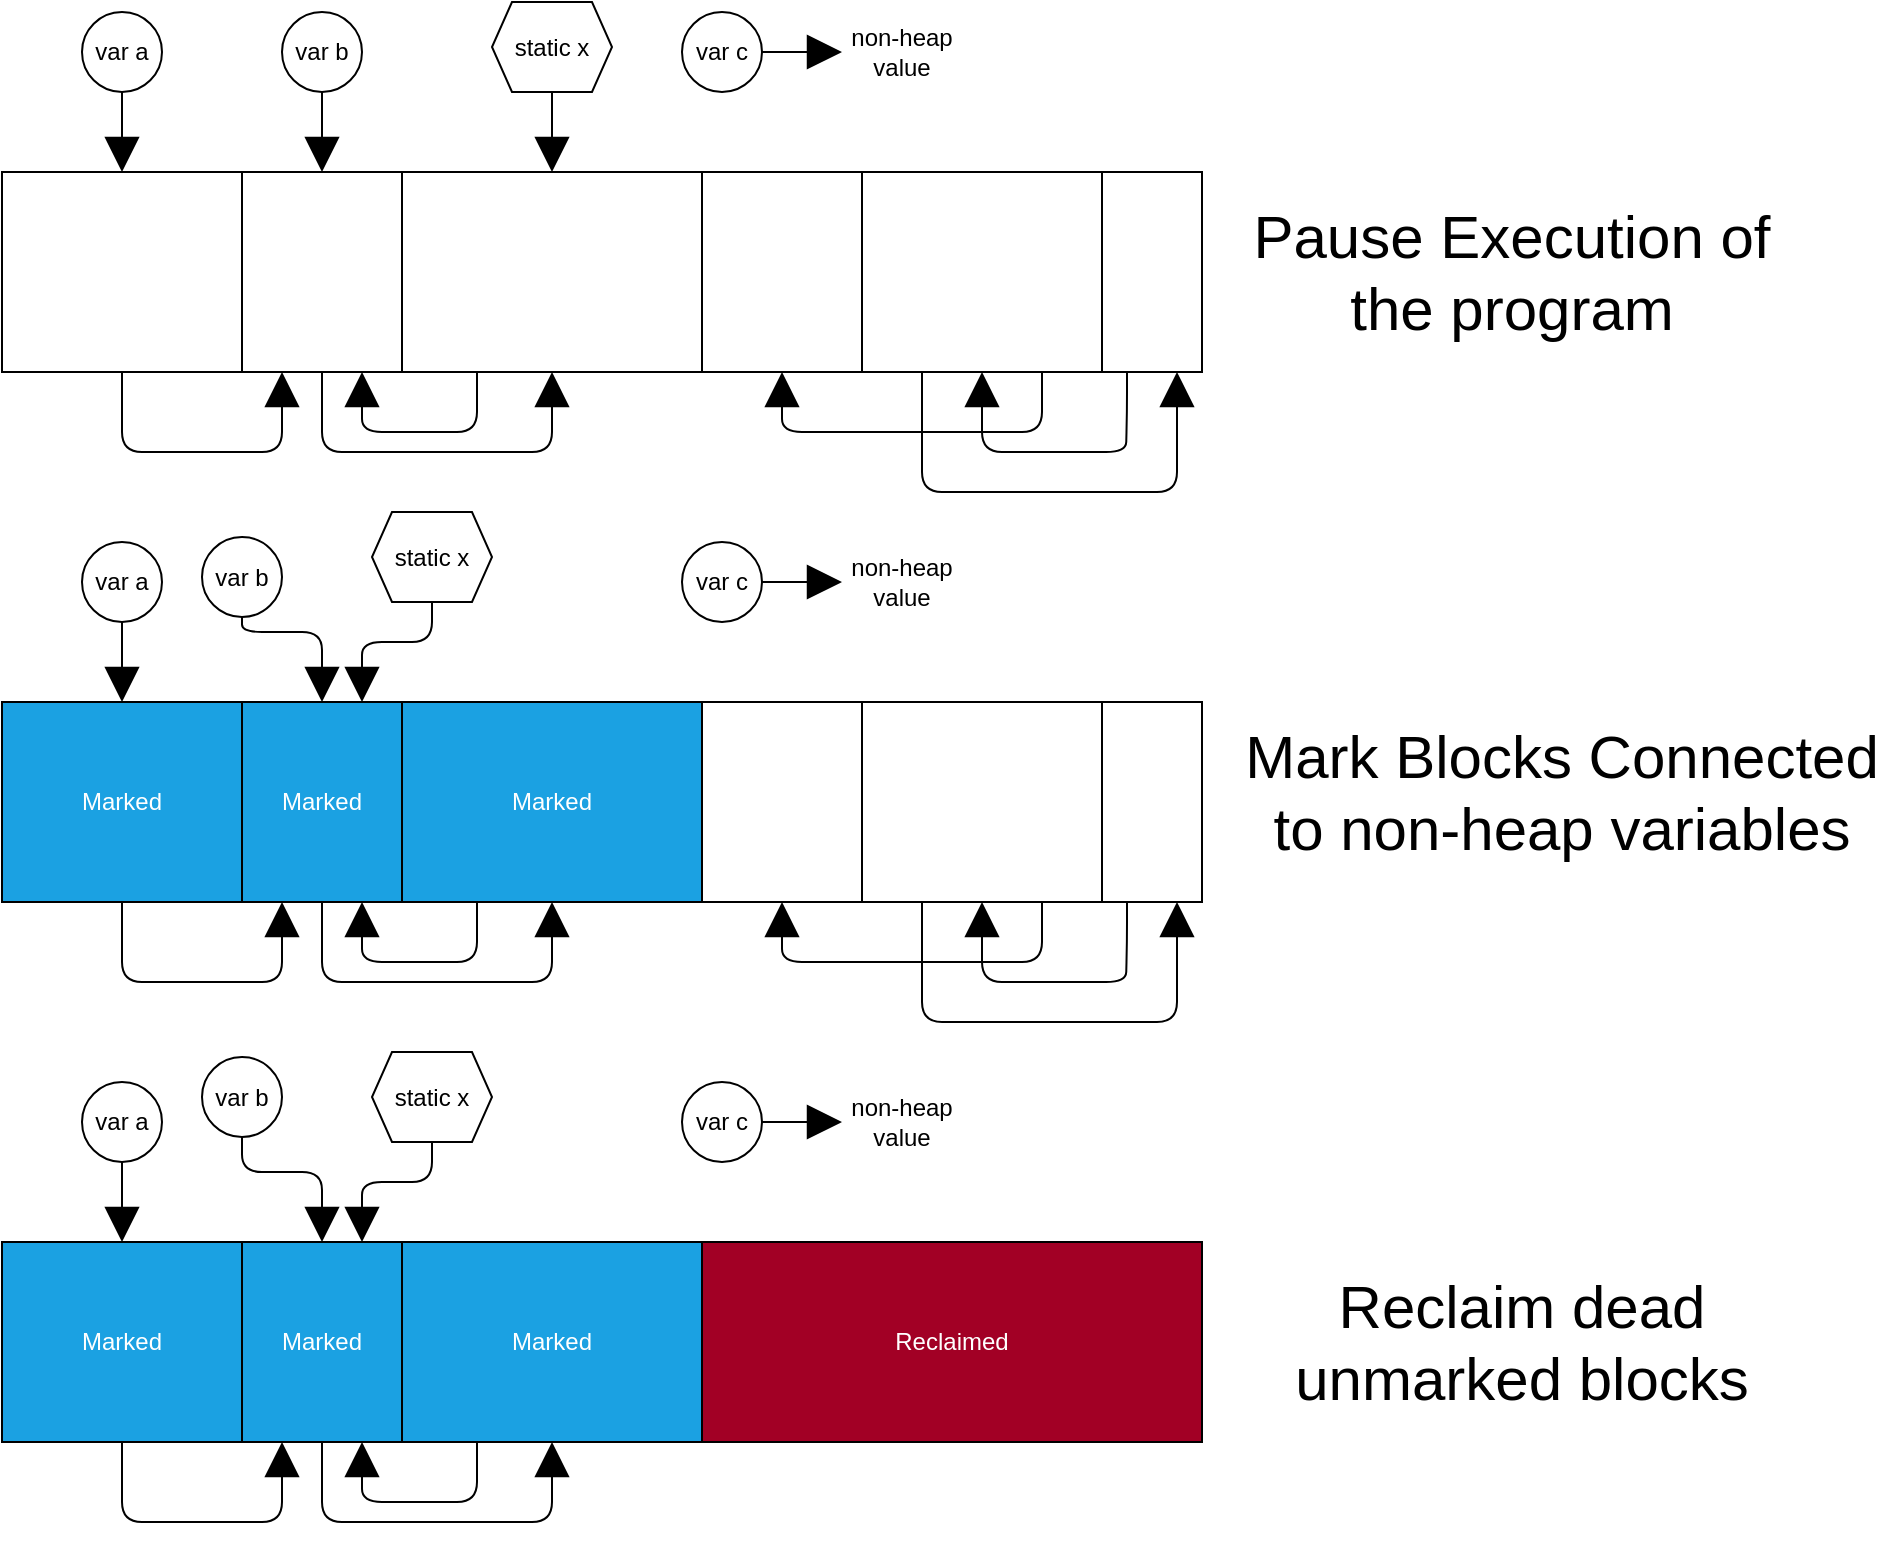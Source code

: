 <mxfile version="13.9.9" type="device"><diagram id="RISL7ghP8CadiXJLGln9" name="Page-1"><mxGraphModel dx="2172" dy="3032" grid="1" gridSize="10" guides="1" tooltips="1" connect="1" arrows="1" fold="1" page="1" pageScale="1" pageWidth="850" pageHeight="1100" math="0" shadow="0"><root><mxCell id="0"/><mxCell id="1" parent="0"/><mxCell id="tXSLC0ffGDFhMj-A_Qua-9" style="edgeStyle=orthogonalEdgeStyle;rounded=1;orthogonalLoop=1;jettySize=auto;html=1;exitX=0.5;exitY=1;exitDx=0;exitDy=0;endArrow=block;endFill=1;endSize=15;entryX=0.5;entryY=1;entryDx=0;entryDy=0;" edge="1" parent="1" source="2" target="3"><mxGeometry relative="1" as="geometry"><mxPoint x="440" y="180" as="targetPoint"/><Array as="points"><mxPoint x="320" y="200"/><mxPoint x="435" y="200"/></Array></mxGeometry></mxCell><mxCell id="2" value="" style="rounded=0;whiteSpace=wrap;html=1;" parent="1" vertex="1"><mxGeometry x="280" y="60" width="80" height="100" as="geometry"/></mxCell><mxCell id="tXSLC0ffGDFhMj-A_Qua-10" style="edgeStyle=orthogonalEdgeStyle;rounded=1;orthogonalLoop=1;jettySize=auto;html=1;exitX=0.25;exitY=1;exitDx=0;exitDy=0;entryX=0.75;entryY=1;entryDx=0;entryDy=0;endArrow=block;endFill=1;endSize=15;" edge="1" parent="1" source="3" target="2"><mxGeometry relative="1" as="geometry"/></mxCell><mxCell id="3" value="" style="rounded=0;whiteSpace=wrap;html=1;" parent="1" vertex="1"><mxGeometry x="360" y="60" width="150" height="100" as="geometry"/></mxCell><mxCell id="tXSLC0ffGDFhMj-A_Qua-14" style="edgeStyle=orthogonalEdgeStyle;rounded=1;orthogonalLoop=1;jettySize=auto;html=1;exitX=0.25;exitY=1;exitDx=0;exitDy=0;entryX=0.5;entryY=1;entryDx=0;entryDy=0;endArrow=block;endFill=1;endSize=15;" edge="1" parent="1" source="4" target="5"><mxGeometry relative="1" as="geometry"><Array as="points"><mxPoint x="722" y="180"/><mxPoint x="722" y="180"/><mxPoint x="722" y="200"/><mxPoint x="650" y="200"/></Array></mxGeometry></mxCell><mxCell id="4" value="" style="rounded=0;whiteSpace=wrap;html=1;" parent="1" vertex="1"><mxGeometry x="710" y="60" width="50" height="100" as="geometry"/></mxCell><mxCell id="tXSLC0ffGDFhMj-A_Qua-12" style="edgeStyle=orthogonalEdgeStyle;rounded=1;orthogonalLoop=1;jettySize=auto;html=1;exitX=0.25;exitY=1;exitDx=0;exitDy=0;entryX=0.75;entryY=1;entryDx=0;entryDy=0;endArrow=block;endFill=1;endSize=15;" edge="1" parent="1" source="5" target="4"><mxGeometry relative="1" as="geometry"><Array as="points"><mxPoint x="620" y="220"/><mxPoint x="748" y="220"/></Array></mxGeometry></mxCell><mxCell id="tXSLC0ffGDFhMj-A_Qua-15" style="edgeStyle=orthogonalEdgeStyle;rounded=1;orthogonalLoop=1;jettySize=auto;html=1;exitX=0.75;exitY=1;exitDx=0;exitDy=0;entryX=0.5;entryY=1;entryDx=0;entryDy=0;endArrow=block;endFill=1;endSize=15;" edge="1" parent="1" source="5" target="6"><mxGeometry relative="1" as="geometry"><Array as="points"><mxPoint x="680" y="190"/><mxPoint x="550" y="190"/></Array></mxGeometry></mxCell><mxCell id="5" value="" style="rounded=0;whiteSpace=wrap;html=1;" parent="1" vertex="1"><mxGeometry x="590" y="60" width="120" height="100" as="geometry"/></mxCell><mxCell id="6" value="" style="rounded=0;whiteSpace=wrap;html=1;" parent="1" vertex="1"><mxGeometry x="510" y="60" width="80" height="100" as="geometry"/></mxCell><mxCell id="8" style="edgeStyle=orthogonalEdgeStyle;html=1;exitX=0.5;exitY=1;exitDx=0;exitDy=0;endSize=15;endArrow=block;endFill=1;entryX=0.25;entryY=1;entryDx=0;entryDy=0;" parent="1" source="7" edge="1" target="2"><mxGeometry relative="1" as="geometry"><mxPoint x="300" y="240" as="targetPoint"/><Array as="points"><mxPoint x="220" y="200"/><mxPoint x="300" y="200"/></Array></mxGeometry></mxCell><mxCell id="7" value="" style="rounded=0;whiteSpace=wrap;html=1;" parent="1" vertex="1"><mxGeometry x="160" y="60" width="120" height="100" as="geometry"/></mxCell><mxCell id="tXSLC0ffGDFhMj-A_Qua-19" style="edgeStyle=orthogonalEdgeStyle;rounded=1;orthogonalLoop=1;jettySize=auto;html=1;exitX=0.5;exitY=1;exitDx=0;exitDy=0;entryX=0.5;entryY=0;entryDx=0;entryDy=0;endArrow=block;endFill=1;endSize=15;" edge="1" parent="1" source="tXSLC0ffGDFhMj-A_Qua-16" target="7"><mxGeometry relative="1" as="geometry"/></mxCell><mxCell id="tXSLC0ffGDFhMj-A_Qua-16" value="var a" style="ellipse;whiteSpace=wrap;html=1;aspect=fixed;" vertex="1" parent="1"><mxGeometry x="200" y="-20" width="40" height="40" as="geometry"/></mxCell><mxCell id="tXSLC0ffGDFhMj-A_Qua-20" style="edgeStyle=orthogonalEdgeStyle;rounded=1;orthogonalLoop=1;jettySize=auto;html=1;exitX=0.5;exitY=1;exitDx=0;exitDy=0;entryX=0.5;entryY=0;entryDx=0;entryDy=0;endArrow=block;endFill=1;endSize=15;" edge="1" parent="1" source="tXSLC0ffGDFhMj-A_Qua-17" target="2"><mxGeometry relative="1" as="geometry"/></mxCell><mxCell id="tXSLC0ffGDFhMj-A_Qua-17" value="var b" style="ellipse;whiteSpace=wrap;html=1;aspect=fixed;" vertex="1" parent="1"><mxGeometry x="300" y="-20" width="40" height="40" as="geometry"/></mxCell><mxCell id="tXSLC0ffGDFhMj-A_Qua-25" style="edgeStyle=orthogonalEdgeStyle;rounded=1;orthogonalLoop=1;jettySize=auto;html=1;exitX=1;exitY=0.5;exitDx=0;exitDy=0;endArrow=block;endFill=1;endSize=15;" edge="1" parent="1" source="tXSLC0ffGDFhMj-A_Qua-18"><mxGeometry relative="1" as="geometry"><mxPoint x="580" as="targetPoint"/></mxGeometry></mxCell><mxCell id="tXSLC0ffGDFhMj-A_Qua-18" value="var c" style="ellipse;whiteSpace=wrap;html=1;aspect=fixed;" vertex="1" parent="1"><mxGeometry x="500" y="-20" width="40" height="40" as="geometry"/></mxCell><mxCell id="tXSLC0ffGDFhMj-A_Qua-24" style="edgeStyle=orthogonalEdgeStyle;rounded=1;orthogonalLoop=1;jettySize=auto;html=1;exitX=0.5;exitY=1;exitDx=0;exitDy=0;entryX=0.5;entryY=0;entryDx=0;entryDy=0;endArrow=block;endFill=1;endSize=15;" edge="1" parent="1" source="tXSLC0ffGDFhMj-A_Qua-23" target="3"><mxGeometry relative="1" as="geometry"/></mxCell><mxCell id="tXSLC0ffGDFhMj-A_Qua-23" value="static x" style="shape=hexagon;perimeter=hexagonPerimeter2;whiteSpace=wrap;html=1;fixedSize=1;size=10;" vertex="1" parent="1"><mxGeometry x="405" y="-25" width="60" height="45" as="geometry"/></mxCell><mxCell id="tXSLC0ffGDFhMj-A_Qua-26" value="non-heap value" style="text;html=1;strokeColor=none;fillColor=none;align=center;verticalAlign=middle;whiteSpace=wrap;rounded=0;" vertex="1" parent="1"><mxGeometry x="580" y="-10" width="60" height="20" as="geometry"/></mxCell><mxCell id="tXSLC0ffGDFhMj-A_Qua-27" style="edgeStyle=orthogonalEdgeStyle;rounded=1;orthogonalLoop=1;jettySize=auto;html=1;exitX=0.5;exitY=1;exitDx=0;exitDy=0;endArrow=block;endFill=1;endSize=15;entryX=0.5;entryY=1;entryDx=0;entryDy=0;" edge="1" parent="1" source="tXSLC0ffGDFhMj-A_Qua-28" target="tXSLC0ffGDFhMj-A_Qua-30"><mxGeometry relative="1" as="geometry"><mxPoint x="440" y="445" as="targetPoint"/><Array as="points"><mxPoint x="320" y="465"/><mxPoint x="435" y="465"/></Array></mxGeometry></mxCell><mxCell id="tXSLC0ffGDFhMj-A_Qua-28" value="Marked" style="rounded=0;whiteSpace=wrap;html=1;fillColor=#1ba1e2;fontColor=#ffffff;" vertex="1" parent="1"><mxGeometry x="280" y="325" width="80" height="100" as="geometry"/></mxCell><mxCell id="tXSLC0ffGDFhMj-A_Qua-29" style="edgeStyle=orthogonalEdgeStyle;rounded=1;orthogonalLoop=1;jettySize=auto;html=1;exitX=0.25;exitY=1;exitDx=0;exitDy=0;entryX=0.75;entryY=1;entryDx=0;entryDy=0;endArrow=block;endFill=1;endSize=15;" edge="1" parent="1" source="tXSLC0ffGDFhMj-A_Qua-30" target="tXSLC0ffGDFhMj-A_Qua-28"><mxGeometry relative="1" as="geometry"/></mxCell><mxCell id="tXSLC0ffGDFhMj-A_Qua-30" value="Marked" style="rounded=0;whiteSpace=wrap;html=1;fillColor=#1ba1e2;fontColor=#ffffff;" vertex="1" parent="1"><mxGeometry x="360" y="325" width="150" height="100" as="geometry"/></mxCell><mxCell id="tXSLC0ffGDFhMj-A_Qua-31" style="edgeStyle=orthogonalEdgeStyle;rounded=1;orthogonalLoop=1;jettySize=auto;html=1;exitX=0.25;exitY=1;exitDx=0;exitDy=0;entryX=0.5;entryY=1;entryDx=0;entryDy=0;endArrow=block;endFill=1;endSize=15;" edge="1" parent="1" source="tXSLC0ffGDFhMj-A_Qua-32" target="tXSLC0ffGDFhMj-A_Qua-35"><mxGeometry relative="1" as="geometry"><Array as="points"><mxPoint x="722" y="445"/><mxPoint x="722" y="445"/><mxPoint x="722" y="465"/><mxPoint x="650" y="465"/></Array></mxGeometry></mxCell><mxCell id="tXSLC0ffGDFhMj-A_Qua-32" value="" style="rounded=0;whiteSpace=wrap;html=1;" vertex="1" parent="1"><mxGeometry x="710" y="325" width="50" height="100" as="geometry"/></mxCell><mxCell id="tXSLC0ffGDFhMj-A_Qua-33" style="edgeStyle=orthogonalEdgeStyle;rounded=1;orthogonalLoop=1;jettySize=auto;html=1;exitX=0.25;exitY=1;exitDx=0;exitDy=0;entryX=0.75;entryY=1;entryDx=0;entryDy=0;endArrow=block;endFill=1;endSize=15;" edge="1" parent="1" source="tXSLC0ffGDFhMj-A_Qua-35" target="tXSLC0ffGDFhMj-A_Qua-32"><mxGeometry relative="1" as="geometry"><Array as="points"><mxPoint x="620" y="485"/><mxPoint x="748" y="485"/></Array></mxGeometry></mxCell><mxCell id="tXSLC0ffGDFhMj-A_Qua-34" style="edgeStyle=orthogonalEdgeStyle;rounded=1;orthogonalLoop=1;jettySize=auto;html=1;exitX=0.75;exitY=1;exitDx=0;exitDy=0;entryX=0.5;entryY=1;entryDx=0;entryDy=0;endArrow=block;endFill=1;endSize=15;" edge="1" parent="1" source="tXSLC0ffGDFhMj-A_Qua-35" target="tXSLC0ffGDFhMj-A_Qua-36"><mxGeometry relative="1" as="geometry"><Array as="points"><mxPoint x="680" y="455"/><mxPoint x="550" y="455"/></Array></mxGeometry></mxCell><mxCell id="tXSLC0ffGDFhMj-A_Qua-35" value="" style="rounded=0;whiteSpace=wrap;html=1;" vertex="1" parent="1"><mxGeometry x="590" y="325" width="120" height="100" as="geometry"/></mxCell><mxCell id="tXSLC0ffGDFhMj-A_Qua-36" value="" style="rounded=0;whiteSpace=wrap;html=1;" vertex="1" parent="1"><mxGeometry x="510" y="325" width="80" height="100" as="geometry"/></mxCell><mxCell id="tXSLC0ffGDFhMj-A_Qua-37" style="edgeStyle=orthogonalEdgeStyle;html=1;exitX=0.5;exitY=1;exitDx=0;exitDy=0;endSize=15;endArrow=block;endFill=1;entryX=0.25;entryY=1;entryDx=0;entryDy=0;" edge="1" parent="1" source="tXSLC0ffGDFhMj-A_Qua-38" target="tXSLC0ffGDFhMj-A_Qua-28"><mxGeometry relative="1" as="geometry"><mxPoint x="300" y="505" as="targetPoint"/><Array as="points"><mxPoint x="220" y="465"/><mxPoint x="300" y="465"/></Array></mxGeometry></mxCell><mxCell id="tXSLC0ffGDFhMj-A_Qua-38" value="Marked" style="rounded=0;whiteSpace=wrap;html=1;fillColor=#1ba1e2;fontColor=#ffffff;" vertex="1" parent="1"><mxGeometry x="160" y="325" width="120" height="100" as="geometry"/></mxCell><mxCell id="tXSLC0ffGDFhMj-A_Qua-39" style="edgeStyle=orthogonalEdgeStyle;rounded=1;orthogonalLoop=1;jettySize=auto;html=1;exitX=0.5;exitY=1;exitDx=0;exitDy=0;entryX=0.5;entryY=0;entryDx=0;entryDy=0;endArrow=block;endFill=1;endSize=15;" edge="1" parent="1" source="tXSLC0ffGDFhMj-A_Qua-40" target="tXSLC0ffGDFhMj-A_Qua-38"><mxGeometry relative="1" as="geometry"/></mxCell><mxCell id="tXSLC0ffGDFhMj-A_Qua-40" value="var a" style="ellipse;whiteSpace=wrap;html=1;aspect=fixed;" vertex="1" parent="1"><mxGeometry x="200" y="245" width="40" height="40" as="geometry"/></mxCell><mxCell id="tXSLC0ffGDFhMj-A_Qua-41" style="edgeStyle=orthogonalEdgeStyle;rounded=1;orthogonalLoop=1;jettySize=auto;html=1;exitX=0.5;exitY=1;exitDx=0;exitDy=0;entryX=0.5;entryY=0;entryDx=0;entryDy=0;endArrow=block;endFill=1;endSize=15;" edge="1" parent="1" source="tXSLC0ffGDFhMj-A_Qua-42" target="tXSLC0ffGDFhMj-A_Qua-28"><mxGeometry relative="1" as="geometry"><Array as="points"><mxPoint x="280" y="290"/><mxPoint x="320" y="290"/></Array></mxGeometry></mxCell><mxCell id="tXSLC0ffGDFhMj-A_Qua-42" value="var b" style="ellipse;whiteSpace=wrap;html=1;aspect=fixed;" vertex="1" parent="1"><mxGeometry x="260" y="242.5" width="40" height="40" as="geometry"/></mxCell><mxCell id="tXSLC0ffGDFhMj-A_Qua-43" style="edgeStyle=orthogonalEdgeStyle;rounded=1;orthogonalLoop=1;jettySize=auto;html=1;exitX=1;exitY=0.5;exitDx=0;exitDy=0;endArrow=block;endFill=1;endSize=15;" edge="1" parent="1" source="tXSLC0ffGDFhMj-A_Qua-44"><mxGeometry relative="1" as="geometry"><mxPoint x="580" y="265" as="targetPoint"/></mxGeometry></mxCell><mxCell id="tXSLC0ffGDFhMj-A_Qua-44" value="var c" style="ellipse;whiteSpace=wrap;html=1;aspect=fixed;" vertex="1" parent="1"><mxGeometry x="500" y="245" width="40" height="40" as="geometry"/></mxCell><mxCell id="tXSLC0ffGDFhMj-A_Qua-45" style="edgeStyle=orthogonalEdgeStyle;rounded=1;orthogonalLoop=1;jettySize=auto;html=1;exitX=0.5;exitY=1;exitDx=0;exitDy=0;entryX=0.75;entryY=0;entryDx=0;entryDy=0;endArrow=block;endFill=1;endSize=15;" edge="1" parent="1" source="tXSLC0ffGDFhMj-A_Qua-46" target="tXSLC0ffGDFhMj-A_Qua-28"><mxGeometry relative="1" as="geometry"/></mxCell><mxCell id="tXSLC0ffGDFhMj-A_Qua-46" value="static x" style="shape=hexagon;perimeter=hexagonPerimeter2;whiteSpace=wrap;html=1;fixedSize=1;size=10;" vertex="1" parent="1"><mxGeometry x="345" y="230" width="60" height="45" as="geometry"/></mxCell><mxCell id="tXSLC0ffGDFhMj-A_Qua-47" value="non-heap value" style="text;html=1;strokeColor=none;fillColor=none;align=center;verticalAlign=middle;whiteSpace=wrap;rounded=0;" vertex="1" parent="1"><mxGeometry x="580" y="255" width="60" height="20" as="geometry"/></mxCell><mxCell id="tXSLC0ffGDFhMj-A_Qua-48" style="edgeStyle=orthogonalEdgeStyle;rounded=1;orthogonalLoop=1;jettySize=auto;html=1;exitX=0.5;exitY=1;exitDx=0;exitDy=0;endArrow=block;endFill=1;endSize=15;entryX=0.5;entryY=1;entryDx=0;entryDy=0;" edge="1" parent="1" source="tXSLC0ffGDFhMj-A_Qua-49" target="tXSLC0ffGDFhMj-A_Qua-51"><mxGeometry relative="1" as="geometry"><mxPoint x="440" y="715" as="targetPoint"/><Array as="points"><mxPoint x="320" y="735"/><mxPoint x="435" y="735"/></Array></mxGeometry></mxCell><mxCell id="tXSLC0ffGDFhMj-A_Qua-49" value="Marked" style="rounded=0;whiteSpace=wrap;html=1;fillColor=#1ba1e2;fontColor=#ffffff;" vertex="1" parent="1"><mxGeometry x="280" y="595" width="80" height="100" as="geometry"/></mxCell><mxCell id="tXSLC0ffGDFhMj-A_Qua-50" style="edgeStyle=orthogonalEdgeStyle;rounded=1;orthogonalLoop=1;jettySize=auto;html=1;exitX=0.25;exitY=1;exitDx=0;exitDy=0;entryX=0.75;entryY=1;entryDx=0;entryDy=0;endArrow=block;endFill=1;endSize=15;" edge="1" parent="1" source="tXSLC0ffGDFhMj-A_Qua-51" target="tXSLC0ffGDFhMj-A_Qua-49"><mxGeometry relative="1" as="geometry"/></mxCell><mxCell id="tXSLC0ffGDFhMj-A_Qua-51" value="Marked" style="rounded=0;whiteSpace=wrap;html=1;fillColor=#1ba1e2;fontColor=#ffffff;" vertex="1" parent="1"><mxGeometry x="360" y="595" width="150" height="100" as="geometry"/></mxCell><mxCell id="tXSLC0ffGDFhMj-A_Qua-53" value="Reclaimed" style="rounded=0;whiteSpace=wrap;html=1;fillColor=#a20025;fontColor=#ffffff;" vertex="1" parent="1"><mxGeometry x="510" y="595" width="250" height="100" as="geometry"/></mxCell><mxCell id="tXSLC0ffGDFhMj-A_Qua-58" style="edgeStyle=orthogonalEdgeStyle;html=1;exitX=0.5;exitY=1;exitDx=0;exitDy=0;endSize=15;endArrow=block;endFill=1;entryX=0.25;entryY=1;entryDx=0;entryDy=0;" edge="1" parent="1" source="tXSLC0ffGDFhMj-A_Qua-59" target="tXSLC0ffGDFhMj-A_Qua-49"><mxGeometry relative="1" as="geometry"><mxPoint x="300" y="775" as="targetPoint"/><Array as="points"><mxPoint x="220" y="735"/><mxPoint x="300" y="735"/></Array></mxGeometry></mxCell><mxCell id="tXSLC0ffGDFhMj-A_Qua-59" value="Marked" style="rounded=0;whiteSpace=wrap;html=1;fillColor=#1ba1e2;fontColor=#ffffff;" vertex="1" parent="1"><mxGeometry x="160" y="595" width="120" height="100" as="geometry"/></mxCell><mxCell id="tXSLC0ffGDFhMj-A_Qua-60" style="edgeStyle=orthogonalEdgeStyle;rounded=1;orthogonalLoop=1;jettySize=auto;html=1;exitX=0.5;exitY=1;exitDx=0;exitDy=0;entryX=0.5;entryY=0;entryDx=0;entryDy=0;endArrow=block;endFill=1;endSize=15;" edge="1" parent="1" source="tXSLC0ffGDFhMj-A_Qua-61" target="tXSLC0ffGDFhMj-A_Qua-59"><mxGeometry relative="1" as="geometry"/></mxCell><mxCell id="tXSLC0ffGDFhMj-A_Qua-61" value="var a" style="ellipse;whiteSpace=wrap;html=1;aspect=fixed;" vertex="1" parent="1"><mxGeometry x="200" y="515" width="40" height="40" as="geometry"/></mxCell><mxCell id="tXSLC0ffGDFhMj-A_Qua-62" style="edgeStyle=orthogonalEdgeStyle;rounded=1;orthogonalLoop=1;jettySize=auto;html=1;exitX=0.5;exitY=1;exitDx=0;exitDy=0;entryX=0.5;entryY=0;entryDx=0;entryDy=0;endArrow=block;endFill=1;endSize=15;" edge="1" parent="1" source="tXSLC0ffGDFhMj-A_Qua-63" target="tXSLC0ffGDFhMj-A_Qua-49"><mxGeometry relative="1" as="geometry"><Array as="points"><mxPoint x="280" y="560"/><mxPoint x="320" y="560"/></Array></mxGeometry></mxCell><mxCell id="tXSLC0ffGDFhMj-A_Qua-63" value="var b" style="ellipse;whiteSpace=wrap;html=1;aspect=fixed;" vertex="1" parent="1"><mxGeometry x="260" y="502.5" width="40" height="40" as="geometry"/></mxCell><mxCell id="tXSLC0ffGDFhMj-A_Qua-64" style="edgeStyle=orthogonalEdgeStyle;rounded=1;orthogonalLoop=1;jettySize=auto;html=1;exitX=1;exitY=0.5;exitDx=0;exitDy=0;endArrow=block;endFill=1;endSize=15;" edge="1" parent="1" source="tXSLC0ffGDFhMj-A_Qua-65"><mxGeometry relative="1" as="geometry"><mxPoint x="580" y="535" as="targetPoint"/></mxGeometry></mxCell><mxCell id="tXSLC0ffGDFhMj-A_Qua-65" value="var c" style="ellipse;whiteSpace=wrap;html=1;aspect=fixed;" vertex="1" parent="1"><mxGeometry x="500" y="515" width="40" height="40" as="geometry"/></mxCell><mxCell id="tXSLC0ffGDFhMj-A_Qua-66" style="edgeStyle=orthogonalEdgeStyle;rounded=1;orthogonalLoop=1;jettySize=auto;html=1;exitX=0.5;exitY=1;exitDx=0;exitDy=0;entryX=0.75;entryY=0;entryDx=0;entryDy=0;endArrow=block;endFill=1;endSize=15;" edge="1" parent="1" source="tXSLC0ffGDFhMj-A_Qua-67" target="tXSLC0ffGDFhMj-A_Qua-49"><mxGeometry relative="1" as="geometry"/></mxCell><mxCell id="tXSLC0ffGDFhMj-A_Qua-67" value="static x" style="shape=hexagon;perimeter=hexagonPerimeter2;whiteSpace=wrap;html=1;fixedSize=1;size=10;" vertex="1" parent="1"><mxGeometry x="345" y="500" width="60" height="45" as="geometry"/></mxCell><mxCell id="tXSLC0ffGDFhMj-A_Qua-68" value="non-heap value" style="text;html=1;strokeColor=none;fillColor=none;align=center;verticalAlign=middle;whiteSpace=wrap;rounded=0;" vertex="1" parent="1"><mxGeometry x="580" y="525" width="60" height="20" as="geometry"/></mxCell><mxCell id="tXSLC0ffGDFhMj-A_Qua-69" value="Pause Execution of the program" style="text;html=1;strokeColor=none;fillColor=none;align=center;verticalAlign=middle;whiteSpace=wrap;rounded=0;fontSize=30;" vertex="1" parent="1"><mxGeometry x="780" y="65" width="270" height="90" as="geometry"/></mxCell><mxCell id="tXSLC0ffGDFhMj-A_Qua-70" value="Mark Blocks Connected to non-heap variables" style="text;html=1;strokeColor=none;fillColor=none;align=center;verticalAlign=middle;whiteSpace=wrap;rounded=0;fontSize=30;" vertex="1" parent="1"><mxGeometry x="780" y="325" width="320" height="90" as="geometry"/></mxCell><mxCell id="tXSLC0ffGDFhMj-A_Qua-71" value="Reclaim dead unmarked blocks" style="text;html=1;strokeColor=none;fillColor=none;align=center;verticalAlign=middle;whiteSpace=wrap;rounded=0;fontSize=30;" vertex="1" parent="1"><mxGeometry x="780" y="600" width="280" height="90" as="geometry"/></mxCell></root></mxGraphModel></diagram></mxfile>